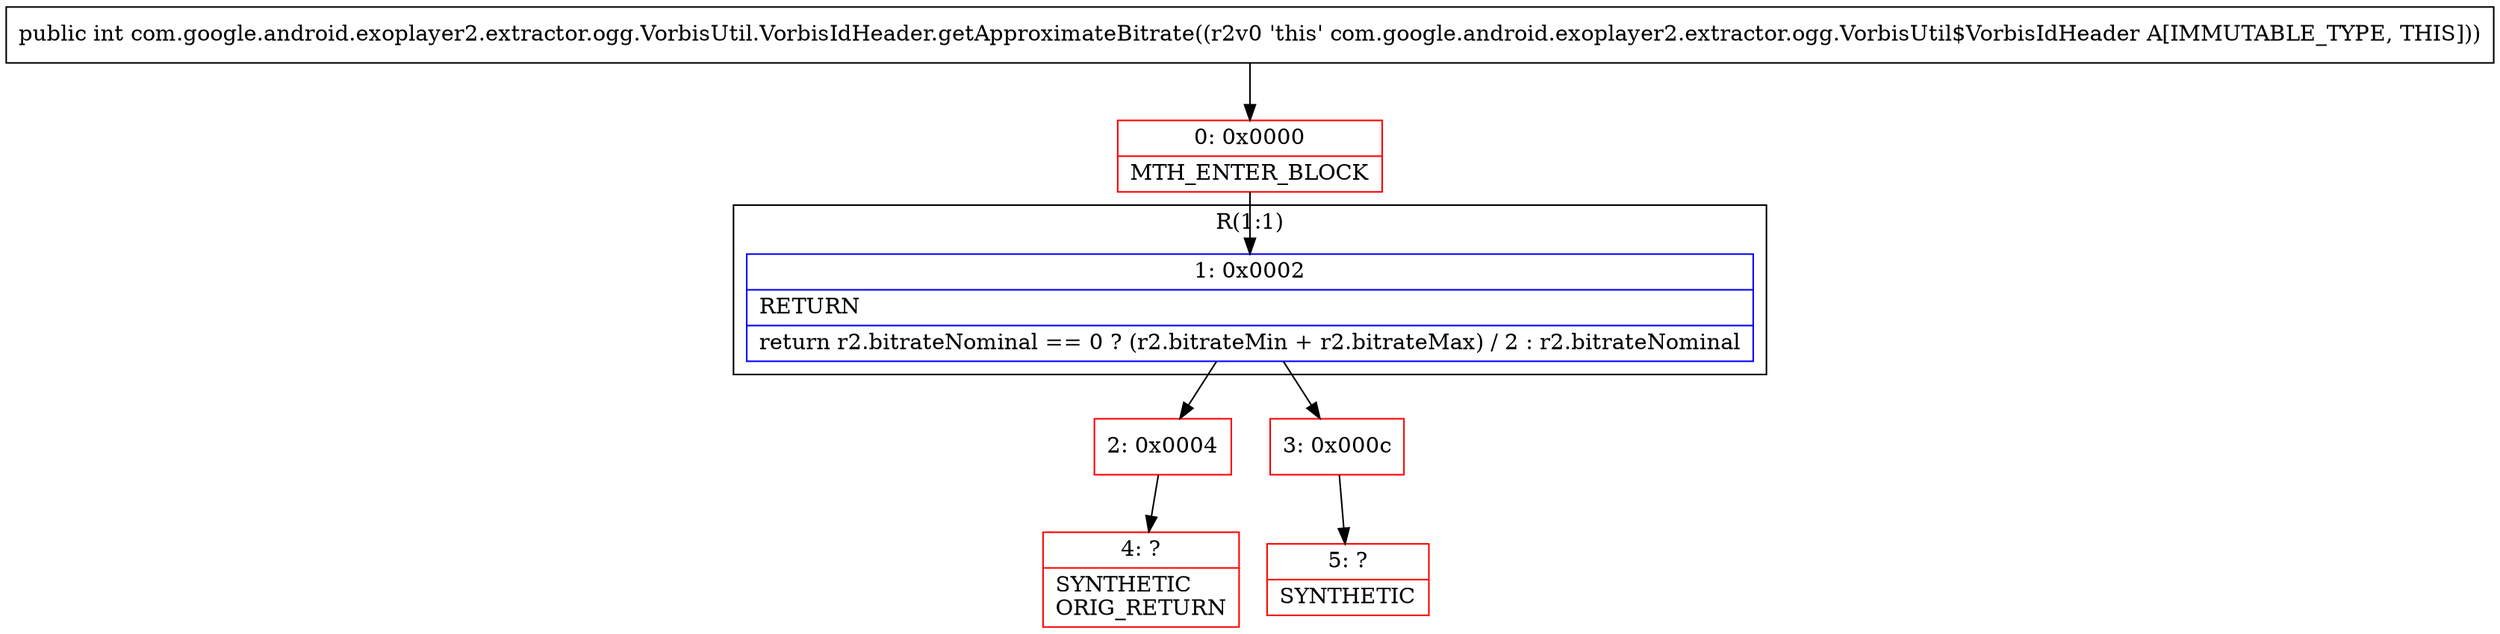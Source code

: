 digraph "CFG forcom.google.android.exoplayer2.extractor.ogg.VorbisUtil.VorbisIdHeader.getApproximateBitrate()I" {
subgraph cluster_Region_1072714813 {
label = "R(1:1)";
node [shape=record,color=blue];
Node_1 [shape=record,label="{1\:\ 0x0002|RETURN\l|return r2.bitrateNominal == 0 ? (r2.bitrateMin + r2.bitrateMax) \/ 2 : r2.bitrateNominal\l}"];
}
Node_0 [shape=record,color=red,label="{0\:\ 0x0000|MTH_ENTER_BLOCK\l}"];
Node_2 [shape=record,color=red,label="{2\:\ 0x0004}"];
Node_3 [shape=record,color=red,label="{3\:\ 0x000c}"];
Node_4 [shape=record,color=red,label="{4\:\ ?|SYNTHETIC\lORIG_RETURN\l}"];
Node_5 [shape=record,color=red,label="{5\:\ ?|SYNTHETIC\l}"];
MethodNode[shape=record,label="{public int com.google.android.exoplayer2.extractor.ogg.VorbisUtil.VorbisIdHeader.getApproximateBitrate((r2v0 'this' com.google.android.exoplayer2.extractor.ogg.VorbisUtil$VorbisIdHeader A[IMMUTABLE_TYPE, THIS])) }"];
MethodNode -> Node_0;
Node_1 -> Node_2;
Node_1 -> Node_3;
Node_0 -> Node_1;
Node_2 -> Node_4;
Node_3 -> Node_5;
}

